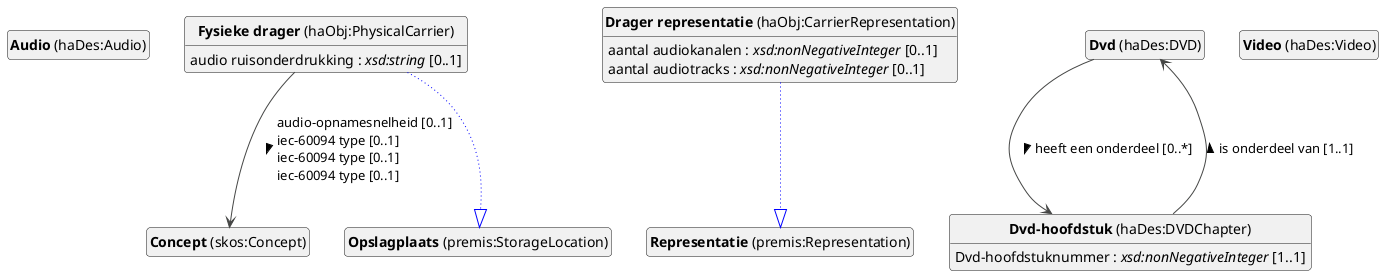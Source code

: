 @startuml
!theme vibrant
skinparam classFontSize 14
!define LIGHTORANGE
skinparam componentStyle uml2
skinparam wrapMessageWidth 1000
skinparam wrapWidth 1000
' skinparam ArrowColor #Maroon
' Remove shadows
skinparam shadowing false
'skinparam linetype polyline
skinparam ArrowMessageAlignment left
top to bottom direction


class "<b>Audio</b> (haDes:Audio)" as haDes_Audio [[#haDes%3AAudio]]
class "<b>Concept</b> (skos:Concept)" as skos_Concept [[../../terms/nl#skos%3AConcept]]
class "<b>Drager representatie</b> (haObj:CarrierRepresentation)" as haObj_CarrierRepresentation [[#haObj%3ACarrierRepresentation]]
class "<b>Representatie</b> (premis:Representation)" as premis_Representation [[#premis%3ARepresentation]]
class "<b>Dvd</b> (haDes:DVD)" as haDes_DVD [[#haDes%3ADVD]]
class "<b>Dvd-hoofdstuk</b> (haDes:DVDChapter)" as haDes_DVDChapter [[#haDes%3ADVDChapter]]
class "<b>Fysieke drager</b> (haObj:PhysicalCarrier)" as haObj_PhysicalCarrier [[#haObj%3APhysicalCarrier]]
class "<b>Opslagplaats</b> (premis:StorageLocation)" as premis_StorageLocation [[#premis%3AStorageLocation]]
class "<b>Video</b> (haDes:Video)" as haDes_Video [[#haDes%3AVideo]]





haObj_CarrierRepresentation --|> premis_Representation #blue;line.dotted;text:blue

haObj_CarrierRepresentation : aantal audiokanalen : <i>xsd:nonNegativeInteger</i> [0..1]
haObj_CarrierRepresentation : aantal audiotracks : <i>xsd:nonNegativeInteger</i> [0..1]



haDes_DVD --> haDes_DVDChapter :heeft een onderdeel [0..*]  > 


haDes_DVDChapter : Dvd-hoofdstuknummer : <i>xsd:nonNegativeInteger</i> [1..1]
haDes_DVDChapter --> haDes_DVD :is onderdeel van [1..1]  > 


haObj_PhysicalCarrier --|> premis_StorageLocation #blue;line.dotted;text:blue

haObj_PhysicalCarrier : audio ruisonderdrukking : <i>xsd:string</i> [0..1]
haObj_PhysicalCarrier --> skos_Concept :audio-opnamesnelheid [0..1]  \liec-60094 type [0..1]  \liec-60094 type [0..1]  \liec-60094 type [0..1]  > 





hide circle
hide methods
hide empty members
@enduml



